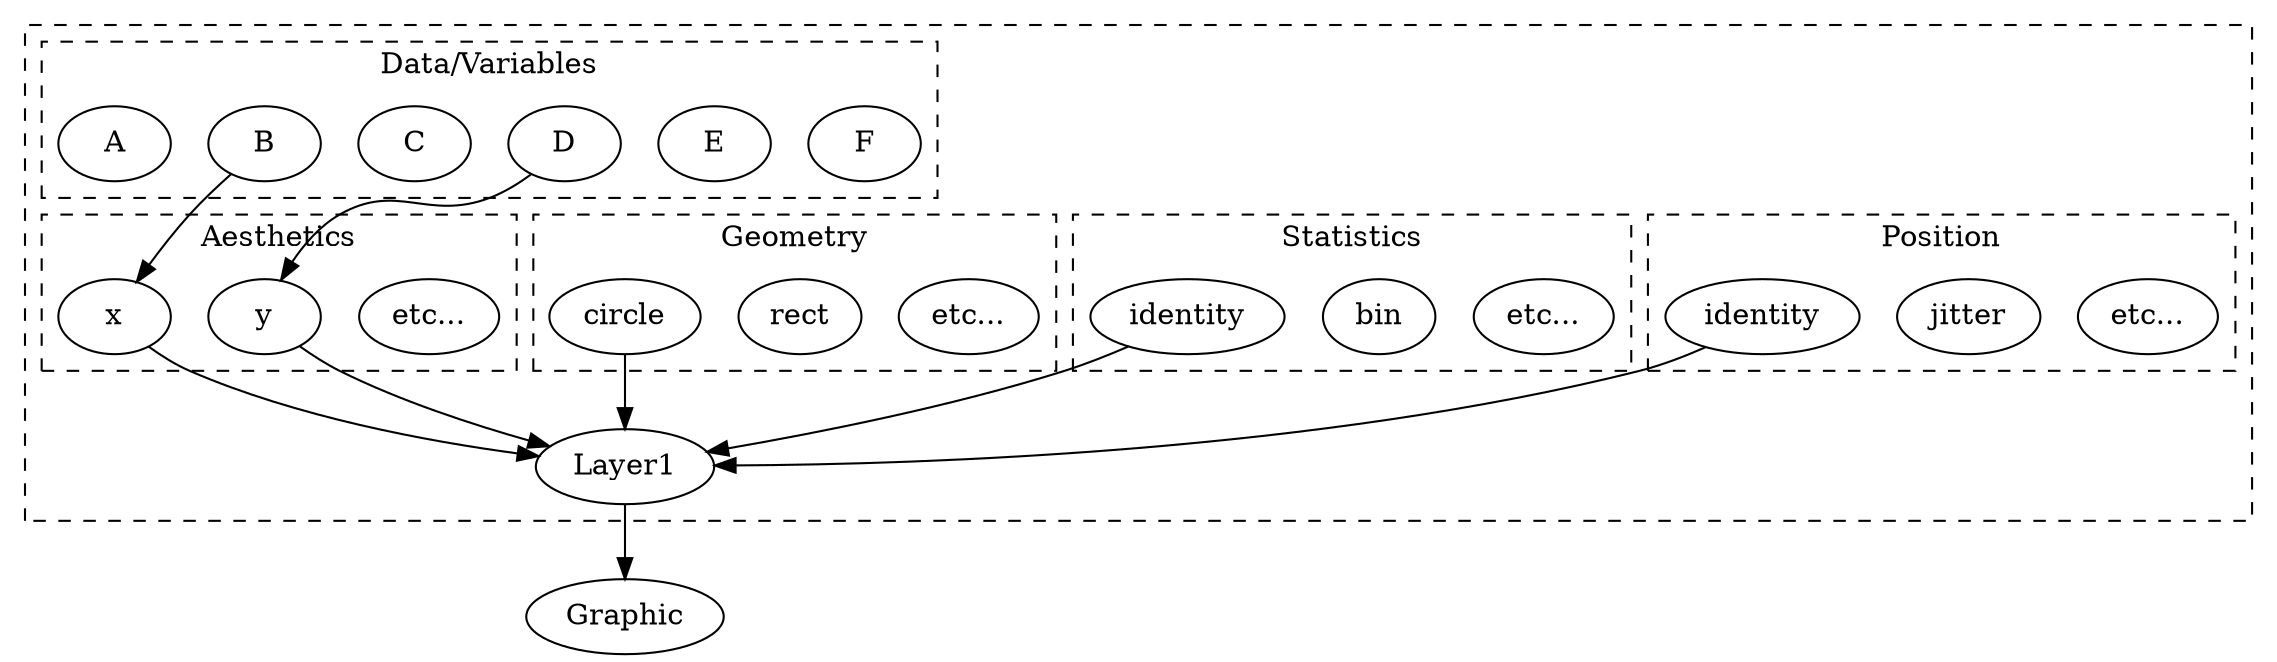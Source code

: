 digraph gg {

  subgraph cluster_5 { # Layer 1

    subgraph cluster_0 {
      other3 [label = "etc..."]; jitter; identity2 [label = "identity"];
      label = "Position";
      style = "dashed";
    }

    subgraph cluster_1 {
      other2 [label = "etc..."]; bin; identity;
      label = "Statistics";
      style = "dashed";
    }

    subgraph cluster_2 {
      other [label = "etc..."]; rect; circle;
      label = "Geometry";
      style = "dashed";
    }

    subgraph cluster_3 {
      other_aes [label = "etc..."]; y; x;
      label = "Aesthetics";
      style = "dashed";
    }

    subgraph cluster_4 {
      F; E; D; C; B; A;
      label = "Data/Variables";
      style = "dashed"
    }

    D -> y;
    B -> x;
    circle -> Layer1;
    x -> Layer1;
    y -> Layer1;
    identity -> Layer1;
    identity2 -> Layer1;
    style = "dashed"
  }
  Layer1 -> Graphic
}